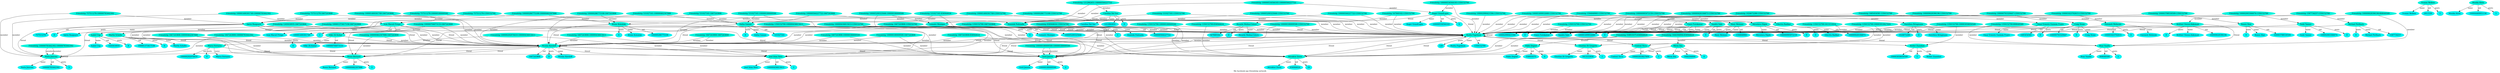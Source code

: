 digraph  {
	graph [label="My facebook ego friendship network"];
	node [label="\N"];
	"Rozita Fogelman"	 [color="#02F3DD",
		style=filled];
	"Rozita Fogelman" -> "Rozita Fogelman"	 [label=friend];
	14922	 [color="#02F3F1",
		label="Rozita Fogelman",
		style=filled];
	"Rozita Fogelman" -> 14922	 [label=name];
	14923	 [color="#02F3F1",
		label=1350152700,
		style=filled];
	"Rozita Fogelman" -> 14923	 [label=uid];
	14924	 [color="#02F3F1",
		label=129,
		style=filled];
	"Rozita Fogelman" -> 14924	 [label=posts];
	"Attraktor Zeros"	 [color="#02F3DD",
		style=filled];
	"Rozita Fogelman" -> "Attraktor Zeros"	 [label=friend];
	"Giustino Di Gregorio"	 [color="#02F3DD",
		style=filled];
	"Rozita Fogelman" -> "Giustino Di Gregorio"	 [label=friend];
	"Nicolas Koroloff"	 [color="#02F3DD",
		style=filled];
	"Rozita Fogelman" -> "Nicolas Koroloff"	 [label=friend];
	"José Irion Neto"	 [color="#02F3DD",
		style=filled];
	"Rozita Fogelman" -> "José Irion Neto"	 [label=friend];
	"Boaz Vaadia"	 [color="#02F3DD",
		style=filled];
	"Rozita Fogelman" -> "Boaz Vaadia"	 [label=friend];
	"Gerd Jansen"	 [color="#02F3DD",
		style=filled];
	"Rozita Fogelman" -> "Gerd Jansen"	 [label=friend];
	"Contest Yicca"	 [color="#02F3DD",
		style=filled];
	"Rozita Fogelman" -> "Contest Yicca"	 [label=friend];
	"Atelier Zaandam"	 [color="#02F3DD",
		style=filled];
	"Rozita Fogelman" -> "Atelier Zaandam"	 [label=friend];
	"Søren Raagaard"	 [color="#02F3DD",
		style=filled];
	"Søren Raagaard" -> "Rozita Fogelman"	 [label=friend];
	14925	 [color="#02F3F1",
		label="Søren Raagaard",
		style=filled];
	"Søren Raagaard" -> 14925	 [label=name];
	14926	 [color="#02F3F1",
		label=757511278,
		style=filled];
	"Søren Raagaard" -> 14926	 [label=uid];
	14927	 [color="#02F3F1",
		label=0,
		style=filled];
	"Søren Raagaard" -> 14927	 [label=posts];
	"Nuria Juncosa"	 [color="#02F3DD",
		style=filled];
	"Søren Raagaard" -> "Nuria Juncosa"	 [label=friend];
	"Søren Raagaard" -> "Nicolas Koroloff"	 [label=friend];
	"Søren Raagaard" -> "Gerd Jansen"	 [label=friend];
	"Bröther Owusu-Ankomah"	 [color="#02F3DD",
		style=filled];
	"Bröther Owusu-Ankomah" -> "Rozita Fogelman"	 [label=friend];
	14928	 [color="#02F3F1",
		label="Bröther Owusu-Ankomah",
		style=filled];
	"Bröther Owusu-Ankomah" -> 14928	 [label=name];
	14929	 [color="#02F3F1",
		label=100000628396196,
		style=filled];
	"Bröther Owusu-Ankomah" -> 14929	 [label=uid];
	14930	 [color="#02F3F1",
		label=0,
		style=filled];
	"Bröther Owusu-Ankomah" -> 14930	 [label=posts];
	"Bröther Owusu-Ankomah" -> "Boaz Vaadia"	 [label=friend];
	"Dorothea Bringmann"	 [color="#02F3DD",
		style=filled];
	"Dorothea Bringmann" -> "Rozita Fogelman"	 [label=friend];
	14931	 [color="#02F3F1",
		label="Dorothea Bringmann",
		style=filled];
	"Dorothea Bringmann" -> 14931	 [label=name];
	14932	 [color="#02F3F1",
		label=1024672280,
		style=filled];
	"Dorothea Bringmann" -> 14932	 [label=uid];
	14933	 [color="#02F3F1",
		label=0,
		style=filled];
	"Dorothea Bringmann" -> 14933	 [label=posts];
	"Mary Meixner"	 [color="#02F3DD",
		style=filled];
	"Mary Meixner" -> "Rozita Fogelman"	 [label=friend];
	14934	 [color="#02F3F1",
		label="Mary Meixner",
		style=filled];
	"Mary Meixner" -> 14934	 [label=name];
	14935	 [color="#02F3F1",
		label=1594848983,
		style=filled];
	"Mary Meixner" -> 14935	 [label=uid];
	14936	 [color="#02F3F1",
		label=0,
		style=filled];
	"Mary Meixner" -> 14936	 [label=posts];
	"Lemaire Monique"	 [color="#02F3DD",
		style=filled];
	"Lemaire Monique" -> "Rozita Fogelman"	 [label=friend];
	14937	 [color="#02F3F1",
		label="Lemaire Monique",
		style=filled];
	"Lemaire Monique" -> 14937	 [label=name];
	14938	 [color="#02F3F1",
		label=100005200325646,
		style=filled];
	"Lemaire Monique" -> 14938	 [label=uid];
	14939	 [color="#02F3F1",
		label=0,
		style=filled];
	"Lemaire Monique" -> 14939	 [label=posts];
	"Lemaire Monique" -> "Gerd Jansen"	 [label=friend];
	"Omar Ernesto Guzmán Fraire"	 [color="#02F3DD",
		style=filled];
	"Omar Ernesto Guzmán Fraire" -> "Rozita Fogelman"	 [label=friend];
	14940	 [color="#02F3F1",
		label="Omar Ernesto Guzmán Fraire",
		style=filled];
	"Omar Ernesto Guzmán Fraire" -> 14940	 [label=name];
	14941	 [color="#02F3F1",
		label=1685454581,
		style=filled];
	"Omar Ernesto Guzmán Fraire" -> 14941	 [label=uid];
	14942	 [color="#02F3F1",
		label=0,
		style=filled];
	"Omar Ernesto Guzmán Fraire" -> 14942	 [label=posts];
	"Roger GrandLapin"	 [color="#02F3DD",
		style=filled];
	"Roger GrandLapin" -> "Rozita Fogelman"	 [label=friend];
	14943	 [color="#02F3F1",
		label="Roger GrandLapin",
		style=filled];
	"Roger GrandLapin" -> 14943	 [label=name];
	14944	 [color="#02F3F1",
		label=100000534564183,
		style=filled];
	"Roger GrandLapin" -> 14944	 [label=uid];
	14945	 [color="#02F3F1",
		label=0,
		style=filled];
	"Roger GrandLapin" -> 14945	 [label=posts];
	"Dominik Podsiadly"	 [color="#02F3DD",
		style=filled];
	"Roger GrandLapin" -> "Dominik Podsiadly"	 [label=friend];
	"Iván Macuil Priego"	 [color="#02F3DD",
		style=filled];
	"Iván Macuil Priego" -> "Rozita Fogelman"	 [label=friend];
	14946	 [color="#02F3F1",
		label="Iván Macuil Priego",
		style=filled];
	"Iván Macuil Priego" -> 14946	 [label=name];
	14947	 [color="#02F3F1",
		label=100001400301749,
		style=filled];
	"Iván Macuil Priego" -> 14947	 [label=uid];
	14948	 [color="#02F3F1",
		label=1,
		style=filled];
	"Iván Macuil Priego" -> 14948	 [label=posts];
	"Iván Macuil Priego" -> "Nuria Juncosa"	 [label=friend];
	"Iván Macuil Priego" -> "Nicolas Koroloff"	 [label=friend];
	"Ricardo Molina-Cotero"	 [color="#02F3DD",
		style=filled];
	"Ricardo Molina-Cotero" -> "Rozita Fogelman"	 [label=friend];
	14949	 [color="#02F3F1",
		label="Ricardo Molina-Cotero",
		style=filled];
	"Ricardo Molina-Cotero" -> 14949	 [label=name];
	14950	 [color="#02F3F1",
		label=547840162,
		style=filled];
	"Ricardo Molina-Cotero" -> 14950	 [label=uid];
	14951	 [color="#02F3F1",
		label=0,
		style=filled];
	"Ricardo Molina-Cotero" -> 14951	 [label=posts];
	"Attraktor Zeros" -> "Rozita Fogelman"	 [label=friend];
	14952	 [color="#02F3F1",
		label="Attraktor Zeros",
		style=filled];
	"Attraktor Zeros" -> 14952	 [label=name];
	14953	 [color="#02F3F1",
		label=836944624,
		style=filled];
	"Attraktor Zeros" -> 14953	 [label=uid];
	14954	 [color="#02F3F1",
		label=19,
		style=filled];
	"Attraktor Zeros" -> 14954	 [label=posts];
	"Emes Furukawar"	 [color="#02F3DD",
		style=filled];
	"Emes Furukawar" -> "Rozita Fogelman"	 [label=friend];
	14955	 [color="#02F3F1",
		label="Emes Furukawar",
		style=filled];
	"Emes Furukawar" -> 14955	 [label=name];
	14956	 [color="#02F3F1",
		label=100002990421594,
		style=filled];
	"Emes Furukawar" -> 14956	 [label=uid];
	14957	 [color="#02F3F1",
		label=0,
		style=filled];
	"Emes Furukawar" -> 14957	 [label=posts];
	"Pablo Degraf"	 [color="#02F3DD",
		style=filled];
	"Pablo Degraf" -> "Attraktor Zeros"	 [label=friend];
	14958	 [color="#02F3F1",
		label="Pablo Degraf",
		style=filled];
	"Pablo Degraf" -> 14958	 [label=name];
	14959	 [color="#02F3F1",
		label=558919375,
		style=filled];
	"Pablo Degraf" -> 14959	 [label=uid];
	14960	 [color="#02F3F1",
		label=0,
		style=filled];
	"Pablo Degraf" -> 14960	 [label=posts];
	"Miron Ǝǝʇ"	 [color="#02F3DD",
		style=filled];
	"Miron Ǝǝʇ" -> "Attraktor Zeros"	 [label=friend];
	14961	 [color="#02F3F1",
		label="Miron Ǝǝʇ",
		style=filled];
	"Miron Ǝǝʇ" -> 14961	 [label=name];
	14962	 [color="#02F3F1",
		label=1644394904,
		style=filled];
	"Miron Ǝǝʇ" -> 14962	 [label=uid];
	14963	 [color="#02F3F1",
		label=0,
		style=filled];
	"Miron Ǝǝʇ" -> 14963	 [label=posts];
	"Nuria Juncosa" -> "Nuria Juncosa"	 [label=friend];
	14964	 [color="#02F3F1",
		label="Nuria Juncosa",
		style=filled];
	"Nuria Juncosa" -> 14964	 [label=name];
	14965	 [color="#02F3F1",
		label=100000783442302,
		style=filled];
	"Nuria Juncosa" -> 14965	 [label=uid];
	14966	 [color="#02F3F1",
		label=3,
		style=filled];
	"Nuria Juncosa" -> 14966	 [label=posts];
	14967	 [color="#02F3F1",
		label="Giustino Di Gregorio",
		style=filled];
	"Giustino Di Gregorio" -> 14967	 [label=name];
	14968	 [color="#02F3F1",
		label=1613153934,
		style=filled];
	"Giustino Di Gregorio" -> 14968	 [label=uid];
	14969	 [color="#02F3F1",
		label=1,
		style=filled];
	"Giustino Di Gregorio" -> 14969	 [label=posts];
	"Sandro Sale"	 [color="#02F3DD",
		style=filled];
	"Sandro Sale" -> "Rozita Fogelman"	 [label=friend];
	14970	 [color="#02F3F1",
		label="Sandro Sale",
		style=filled];
	"Sandro Sale" -> 14970	 [label=name];
	14971	 [color="#02F3F1",
		label=100001499932680,
		style=filled];
	"Sandro Sale" -> 14971	 [label=uid];
	14972	 [color="#02F3F1",
		label=0,
		style=filled];
	"Sandro Sale" -> 14972	 [label=posts];
	"Nicolas Koroloff" -> "Rozita Fogelman"	 [label=friend];
	"Nicolas Koroloff" -> "Attraktor Zeros"	 [label=friend];
	"Nicolas Koroloff" -> "Nuria Juncosa"	 [label=friend];
	"Nicolas Koroloff" -> "Nicolas Koroloff"	 [label=friend];
	14973	 [color="#02F3F1",
		label="Nicolas Koroloff",
		style=filled];
	"Nicolas Koroloff" -> 14973	 [label=name];
	14974	 [color="#02F3F1",
		label=1667243808,
		style=filled];
	"Nicolas Koroloff" -> 14974	 [label=uid];
	14975	 [color="#02F3F1",
		label=9,
		style=filled];
	"Nicolas Koroloff" -> 14975	 [label=posts];
	"Nicolas Koroloff" -> "José Irion Neto"	 [label=friend];
	"Rosso Bernard"	 [color="#02F3DD",
		style=filled];
	"Nicolas Koroloff" -> "Rosso Bernard"	 [label=friend];
	"Nicolas Koroloff" -> "Gerd Jansen"	 [label=friend];
	"José Irion Neto" -> "Rozita Fogelman"	 [label=friend];
	14976	 [color="#02F3F1",
		label="José Irion Neto",
		style=filled];
	"José Irion Neto" -> 14976	 [label=name];
	14977	 [color="#02F3F1",
		label=100000436815613,
		style=filled];
	"José Irion Neto" -> 14977	 [label=uid];
	14978	 [color="#02F3F1",
		label=1,
		style=filled];
	"José Irion Neto" -> 14978	 [label=posts];
	"Marco Ferrazza"	 [color="#02F3DD",
		style=filled];
	"Marco Ferrazza" -> "José Irion Neto"	 [label=friend];
	14979	 [color="#02F3F1",
		label="Marco Ferrazza",
		style=filled];
	"Marco Ferrazza" -> 14979	 [label=name];
	14980	 [color="#02F3F1",
		label=100000292976410,
		style=filled];
	"Marco Ferrazza" -> 14980	 [label=uid];
	14981	 [color="#02F3F1",
		label=0,
		style=filled];
	"Marco Ferrazza" -> 14981	 [label=posts];
	"Bruno Kowalski"	 [color="#02F3DD",
		style=filled];
	"Bruno Kowalski" -> "Rozita Fogelman"	 [label=friend];
	"Bruno Kowalski" -> "Nicolas Koroloff"	 [label=friend];
	14982	 [color="#02F3F1",
		label="Bruno Kowalski",
		style=filled];
	"Bruno Kowalski" -> 14982	 [label=name];
	14983	 [color="#02F3F1",
		label=100000286775108,
		style=filled];
	"Bruno Kowalski" -> 14983	 [label=uid];
	14984	 [color="#02F3F1",
		label=0,
		style=filled];
	"Bruno Kowalski" -> 14984	 [label=posts];
	"Bruno Kowalski" -> "Rosso Bernard"	 [label=friend];
	"Rosso Bernard" -> "Nicolas Koroloff"	 [label=friend];
	14985	 [color="#02F3F1",
		label="Rosso Bernard",
		style=filled];
	"Rosso Bernard" -> 14985	 [label=name];
	14986	 [color="#02F3F1",
		label=100000462307888,
		style=filled];
	"Rosso Bernard" -> 14986	 [label=uid];
	14987	 [color="#02F3F1",
		label=3,
		style=filled];
	"Rosso Bernard" -> 14987	 [label=posts];
	"Miroslava Hájek"	 [color="#02F3DD",
		style=filled];
	"Miroslava Hájek" -> "Rozita Fogelman"	 [label=friend];
	14988	 [color="#02F3F1",
		label="Miroslava Hájek",
		style=filled];
	"Miroslava Hájek" -> 14988	 [label=name];
	14989	 [color="#02F3F1",
		label=100000995972159,
		style=filled];
	"Miroslava Hájek" -> 14989	 [label=uid];
	14990	 [color="#02F3F1",
		label=0,
		style=filled];
	"Miroslava Hájek" -> 14990	 [label=posts];
	"Craig Stone"	 [color="#02F3DD",
		style=filled];
	"Craig Stone" -> "Rozita Fogelman"	 [label=friend];
	14991	 [color="#02F3F1",
		label="Craig Stone",
		style=filled];
	"Craig Stone" -> 14991	 [label=name];
	14992	 [color="#02F3F1",
		label=100000793329447,
		style=filled];
	"Craig Stone" -> 14992	 [label=uid];
	14993	 [color="#02F3F1",
		label=0,
		style=filled];
	"Craig Stone" -> 14993	 [label=posts];
	"Ronen Shai"	 [color="#02F3DD",
		style=filled];
	"Ronen Shai" -> "Rozita Fogelman"	 [label=friend];
	14994	 [color="#02F3F1",
		label="Ronen Shai",
		style=filled];
	"Ronen Shai" -> 14994	 [label=name];
	14995	 [color="#02F3F1",
		label=100003788530509,
		style=filled];
	"Ronen Shai" -> 14995	 [label=uid];
	14996	 [color="#02F3F1",
		label=0,
		style=filled];
	"Ronen Shai" -> 14996	 [label=posts];
	"Dominik Podsiadly" -> "Rozita Fogelman"	 [label=friend];
	"Dominik Podsiadly" -> "Nicolas Koroloff"	 [label=friend];
	14997	 [color="#02F3F1",
		label="Dominik Podsiadly",
		style=filled];
	"Dominik Podsiadly" -> 14997	 [label=name];
	14998	 [color="#02F3F1",
		label=100000564227722,
		style=filled];
	"Dominik Podsiadly" -> 14998	 [label=uid];
	14999	 [color="#02F3F1",
		label=1,
		style=filled];
	"Dominik Podsiadly" -> 14999	 [label=posts];
	15000	 [color="#02F3F1",
		label="Boaz Vaadia",
		style=filled];
	"Boaz Vaadia" -> 15000	 [label=name];
	15001	 [color="#02F3F1",
		label=808049589,
		style=filled];
	"Boaz Vaadia" -> 15001	 [label=uid];
	15002	 [color="#02F3F1",
		label=1,
		style=filled];
	"Boaz Vaadia" -> 15002	 [label=posts];
	"Dafna Ganani"	 [color="#02F3DD",
		style=filled];
	"Dafna Ganani" -> "Rozita Fogelman"	 [label=friend];
	"Dafna Ganani" -> "Attraktor Zeros"	 [label=friend];
	"Dafna Ganani" -> "Nicolas Koroloff"	 [label=friend];
	"Dafna Ganani" -> "Rosso Bernard"	 [label=friend];
	15003	 [color="#02F3F1",
		label="Dafna Ganani",
		style=filled];
	"Dafna Ganani" -> 15003	 [label=name];
	15004	 [color="#02F3F1",
		label=531027161,
		style=filled];
	"Dafna Ganani" -> 15004	 [label=uid];
	15005	 [color="#02F3F1",
		label=0,
		style=filled];
	"Dafna Ganani" -> 15005	 [label=posts];
	"Dafna Ganani" -> "Gerd Jansen"	 [label=friend];
	"Martin Scholte"	 [color="#02F3DD",
		style=filled];
	"Martin Scholte" -> "Nicolas Koroloff"	 [label=friend];
	15006	 [color="#02F3F1",
		label="Martin Scholte",
		style=filled];
	"Martin Scholte" -> 15006	 [label=name];
	15007	 [color="#02F3F1",
		label=100001373417158,
		style=filled];
	"Martin Scholte" -> 15007	 [label=uid];
	15008	 [color="#02F3F1",
		label=0,
		style=filled];
	"Martin Scholte" -> 15008	 [label=posts];
	"Gerd Jansen" -> "Rozita Fogelman"	 [label=friend];
	"Gerd Jansen" -> "Nicolas Koroloff"	 [label=friend];
	"Gerd Jansen" -> "Gerd Jansen"	 [label=friend];
	15009	 [color="#02F3F1",
		label="Gerd Jansen",
		style=filled];
	"Gerd Jansen" -> 15009	 [label=name];
	15010	 [color="#02F3F1",
		label=100000180009500,
		style=filled];
	"Gerd Jansen" -> 15010	 [label=uid];
	15011	 [color="#02F3F1",
		label=2,
		style=filled];
	"Gerd Jansen" -> 15011	 [label=posts];
	"Ellectra Radikal"	 [color="#02F3DD",
		style=filled];
	"Ellectra Radikal" -> "Rozita Fogelman"	 [label=friend];
	15012	 [color="#02F3F1",
		label="Ellectra Radikal",
		style=filled];
	"Ellectra Radikal" -> 15012	 [label=name];
	15013	 [color="#02F3F1",
		label=100000426184873,
		style=filled];
	"Ellectra Radikal" -> 15013	 [label=uid];
	15014	 [color="#02F3F1",
		label=0,
		style=filled];
	"Ellectra Radikal" -> 15014	 [label=posts];
	15015	 [color="#02F3F1",
		label="Contest Yicca",
		style=filled];
	"Contest Yicca" -> 15015	 [label=name];
	15016	 [color="#02F3F1",
		label=100003910827604,
		style=filled];
	"Contest Yicca" -> 15016	 [label=uid];
	15017	 [color="#02F3F1",
		label=1,
		style=filled];
	"Contest Yicca" -> 15017	 [label=posts];
	"Fatemeh Mofarahi"	 [color="#02F3DD",
		style=filled];
	"Fatemeh Mofarahi" -> "Rozita Fogelman"	 [label=friend];
	15018	 [color="#02F3F1",
		label="Fatemeh Mofarahi",
		style=filled];
	"Fatemeh Mofarahi" -> 15018	 [label=name];
	15019	 [color="#02F3F1",
		label=100001623702615,
		style=filled];
	"Fatemeh Mofarahi" -> 15019	 [label=uid];
	15020	 [color="#02F3F1",
		label=0,
		style=filled];
	"Fatemeh Mofarahi" -> 15020	 [label=posts];
	"Yvonne Welbon"	 [color="#02F3DD",
		style=filled];
	15021	 [color="#02F3F1",
		label="Yvonne Welbon",
		style=filled];
	"Yvonne Welbon" -> 15021	 [label=name];
	15022	 [color="#02F3F1",
		label=2911539,
		style=filled];
	"Yvonne Welbon" -> 15022	 [label=uid];
	15023	 [color="#02F3F1",
		label=1,
		style=filled];
	"Yvonne Welbon" -> 15023	 [label=posts];
	"Isabel Ceg"	 [color="#02F3DD",
		style=filled];
	"Isabel Ceg" -> "Nicolas Koroloff"	 [label=friend];
	15024	 [color="#02F3F1",
		label="Isabel Ceg",
		style=filled];
	"Isabel Ceg" -> 15024	 [label=name];
	15025	 [color="#02F3F1",
		label=1245616935,
		style=filled];
	"Isabel Ceg" -> 15025	 [label=uid];
	15026	 [color="#02F3F1",
		label=0,
		style=filled];
	"Isabel Ceg" -> 15026	 [label=posts];
	"Toshi Tanner"	 [color="#02F3DD",
		style=filled];
	"Toshi Tanner" -> "Rozita Fogelman"	 [label=friend];
	15027	 [color="#02F3F1",
		label="Toshi Tanner",
		style=filled];
	"Toshi Tanner" -> 15027	 [label=name];
	15028	 [color="#02F3F1",
		label=100002003366074,
		style=filled];
	"Toshi Tanner" -> 15028	 [label=uid];
	15029	 [color="#02F3F1",
		label=0,
		style=filled];
	"Toshi Tanner" -> 15029	 [label=posts];
	15030	 [color="#02F3F1",
		label="Atelier Zaandam",
		style=filled];
	"Atelier Zaandam" -> 15030	 [label=name];
	15031	 [color="#02F3F1",
		label=100003058050549,
		style=filled];
	"Atelier Zaandam" -> 15031	 [label=uid];
	15032	 [color="#02F3F1",
		label=1,
		style=filled];
	"Atelier Zaandam" -> 15032	 [label=posts];
	"Monika Klein"	 [color="#02F3DD",
		style=filled];
	15033	 [color="#02F3F1",
		label="Monika Klein",
		style=filled];
	"Monika Klein" -> 15033	 [label=name];
	15034	 [color="#02F3F1",
		label=100004469951130,
		style=filled];
	"Monika Klein" -> 15034	 [label=uid];
	15035	 [color="#02F3F1",
		label=1,
		style=filled];
	"Monika Klein" -> 15035	 [label=posts];
	"Carolina Del Sur"	 [color="#02F3DD",
		style=filled];
	"Carolina Del Sur" -> "Dominik Podsiadly"	 [label=friend];
	15036	 [color="#02F3F1",
		label="Carolina Del Sur",
		style=filled];
	"Carolina Del Sur" -> 15036	 [label=name];
	15037	 [color="#02F3F1",
		label=1212962651,
		style=filled];
	"Carolina Del Sur" -> 15037	 [label=uid];
	15038	 [color="#02F3F1",
		label=0,
		style=filled];
	"Carolina Del Sur" -> 15038	 [label=posts];
	"Michael Perlbach"	 [color="#02F3DD",
		style=filled];
	"Michael Perlbach" -> "Rozita Fogelman"	 [label=friend];
	15039	 [color="#02F3F1",
		label="Michael Perlbach",
		style=filled];
	"Michael Perlbach" -> 15039	 [label=name];
	15040	 [color="#02F3F1",
		label=1587734257,
		style=filled];
	"Michael Perlbach" -> 15040	 [label=uid];
	15041	 [color="#02F3F1",
		label=0,
		style=filled];
	"Michael Perlbach" -> 15041	 [label=posts];
	"Silke Zil Kuhar"	 [color="#02F3DD",
		style=filled];
	"Silke Zil Kuhar" -> "Nicolas Koroloff"	 [label=friend];
	15042	 [color="#02F3F1",
		label="Silke Zil Kuhar",
		style=filled];
	"Silke Zil Kuhar" -> 15042	 [label=name];
	15043	 [color="#02F3F1",
		label=100000704073133,
		style=filled];
	"Silke Zil Kuhar" -> 15043	 [label=uid];
	15044	 [color="#02F3F1",
		label=0,
		style=filled];
	"Silke Zil Kuhar" -> 15044	 [label=posts];
	"Friendship 757511278-1350152700"	 [color="#02F3DD",
		style=filled];
	"Friendship 757511278-1350152700" -> "Rozita Fogelman"	 [label=member];
	"Friendship 757511278-1350152700" -> "Søren Raagaard"	 [label=member];
	"Friendship 100000628396196-1350152700"	 [color="#02F3DD",
		style=filled];
	"Friendship 100000628396196-1350152700" -> "Rozita Fogelman"	 [label=member];
	"Friendship 100000628396196-1350152700" -> "Bröther Owusu-Ankomah"	 [label=member];
	"Friendship 1024672280-1350152700"	 [color="#02F3DD",
		style=filled];
	"Friendship 1024672280-1350152700" -> "Rozita Fogelman"	 [label=member];
	"Friendship 1024672280-1350152700" -> "Dorothea Bringmann"	 [label=member];
	"Friendship 1594848983-1350152700"	 [color="#02F3DD",
		style=filled];
	"Friendship 1594848983-1350152700" -> "Rozita Fogelman"	 [label=member];
	"Friendship 1594848983-1350152700" -> "Mary Meixner"	 [label=member];
	"Friendship 100005200325646-1350152700"	 [color="#02F3DD",
		style=filled];
	"Friendship 100005200325646-1350152700" -> "Rozita Fogelman"	 [label=member];
	"Friendship 100005200325646-1350152700" -> "Lemaire Monique"	 [label=member];
	"Friendship 1685454581-1350152700"	 [color="#02F3DD",
		style=filled];
	"Friendship 1685454581-1350152700" -> "Rozita Fogelman"	 [label=member];
	"Friendship 1685454581-1350152700" -> "Omar Ernesto Guzmán Fraire"	 [label=member];
	"Friendship 1350152700-1350152700"	 [color="#02F3DD",
		style=filled];
	"Friendship 1350152700-1350152700" -> "Rozita Fogelman"	 [label=member];
	"Friendship 1350152700-1350152700" -> "Rozita Fogelman"	 [label=member];
	"Friendship 100000534564183-1350152700"	 [color="#02F3DD",
		style=filled];
	"Friendship 100000534564183-1350152700" -> "Rozita Fogelman"	 [label=member];
	"Friendship 100000534564183-1350152700" -> "Roger GrandLapin"	 [label=member];
	"Friendship 100001400301749-1350152700"	 [color="#02F3DD",
		style=filled];
	"Friendship 100001400301749-1350152700" -> "Rozita Fogelman"	 [label=member];
	"Friendship 100001400301749-1350152700" -> "Iván Macuil Priego"	 [label=member];
	"Friendship 547840162-1350152700"	 [color="#02F3DD",
		style=filled];
	"Friendship 547840162-1350152700" -> "Rozita Fogelman"	 [label=member];
	"Friendship 547840162-1350152700" -> "Ricardo Molina-Cotero"	 [label=member];
	"Friendship 1350152700-836944624"	 [color="#02F3DD",
		style=filled];
	"Friendship 1350152700-836944624" -> "Rozita Fogelman"	 [label=member];
	"Friendship 1350152700-836944624" -> "Attraktor Zeros"	 [label=member];
	"Friendship 836944624-1350152700"	 [color="#02F3DD",
		style=filled];
	"Friendship 836944624-1350152700" -> "Rozita Fogelman"	 [label=member];
	"Friendship 836944624-1350152700" -> "Attraktor Zeros"	 [label=member];
	"Friendship 100002990421594-1350152700"	 [color="#02F3DD",
		style=filled];
	"Friendship 100002990421594-1350152700" -> "Rozita Fogelman"	 [label=member];
	"Friendship 100002990421594-1350152700" -> "Emes Furukawar"	 [label=member];
	"Friendship 558919375-836944624"	 [color="#02F3DD",
		style=filled];
	"Friendship 558919375-836944624" -> "Attraktor Zeros"	 [label=member];
	"Friendship 558919375-836944624" -> "Pablo Degraf"	 [label=member];
	"Friendship 1644394904-836944624"	 [color="#02F3DD",
		style=filled];
	"Friendship 1644394904-836944624" -> "Attraktor Zeros"	 [label=member];
	"Friendship 1644394904-836944624" -> "Miron Ǝǝʇ"	 [label=member];
	"Friendship 757511278-100000783442302"	 [color="#02F3DD",
		style=filled];
	"Friendship 757511278-100000783442302" -> "Søren Raagaard"	 [label=member];
	"Friendship 757511278-100000783442302" -> "Nuria Juncosa"	 [label=member];
	"Friendship 1350152700-1613153934"	 [color="#02F3DD",
		style=filled];
	"Friendship 1350152700-1613153934" -> "Rozita Fogelman"	 [label=member];
	"Friendship 1350152700-1613153934" -> "Giustino Di Gregorio"	 [label=member];
	"Friendship 100001499932680-1350152700"	 [color="#02F3DD",
		style=filled];
	"Friendship 100001499932680-1350152700" -> "Rozita Fogelman"	 [label=member];
	"Friendship 100001499932680-1350152700" -> "Sandro Sale"	 [label=member];
	"Friendship 757511278-1667243808"	 [color="#02F3DD",
		style=filled];
	"Friendship 757511278-1667243808" -> "Søren Raagaard"	 [label=member];
	"Friendship 757511278-1667243808" -> "Nicolas Koroloff"	 [label=member];
	"Friendship 1667243808-1667243808"	 [color="#02F3DD",
		style=filled];
	"Friendship 1667243808-1667243808" -> "Nicolas Koroloff"	 [label=member];
	"Friendship 1667243808-1667243808" -> "Nicolas Koroloff"	 [label=member];
	"Friendship 1350152700-100000436815613"	 [color="#02F3DD",
		style=filled];
	"Friendship 1350152700-100000436815613" -> "Rozita Fogelman"	 [label=member];
	"Friendship 1350152700-100000436815613" -> "José Irion Neto"	 [label=member];
	"Friendship 100000292976410-100000436815613"	 [color="#02F3DD",
		style=filled];
	"Friendship 100000292976410-100000436815613" -> "José Irion Neto"	 [label=member];
	"Friendship 100000292976410-100000436815613" -> "Marco Ferrazza"	 [label=member];
	"Friendship 1667243808-100000436815613"	 [color="#02F3DD",
		style=filled];
	"Friendship 1667243808-100000436815613" -> "Nicolas Koroloff"	 [label=member];
	"Friendship 1667243808-100000436815613" -> "José Irion Neto"	 [label=member];
	"Friendship 1667243808-1350152700"	 [color="#02F3DD",
		style=filled];
	"Friendship 1667243808-1350152700" -> "Rozita Fogelman"	 [label=member];
	"Friendship 1667243808-1350152700" -> "Nicolas Koroloff"	 [label=member];
	"Friendship 100000286775108-1350152700"	 [color="#02F3DD",
		style=filled];
	"Friendship 100000286775108-1350152700" -> "Rozita Fogelman"	 [label=member];
	"Friendship 100000286775108-1350152700" -> "Bruno Kowalski"	 [label=member];
	"Friendship 100000286775108-100000462307888"	 [color="#02F3DD",
		style=filled];
	"Friendship 100000286775108-100000462307888" -> "Bruno Kowalski"	 [label=member];
	"Friendship 100000286775108-100000462307888" -> "Rosso Bernard"	 [label=member];
	"Friendship 100000995972159-1350152700"	 [color="#02F3DD",
		style=filled];
	"Friendship 100000995972159-1350152700" -> "Rozita Fogelman"	 [label=member];
	"Friendship 100000995972159-1350152700" -> "Miroslava Hájek"	 [label=member];
	"Friendship 100000793329447-1350152700"	 [color="#02F3DD",
		style=filled];
	"Friendship 100000793329447-1350152700" -> "Rozita Fogelman"	 [label=member];
	"Friendship 100000793329447-1350152700" -> "Craig Stone"	 [label=member];
	"Friendship 100003788530509-1350152700"	 [color="#02F3DD",
		style=filled];
	"Friendship 100003788530509-1350152700" -> "Rozita Fogelman"	 [label=member];
	"Friendship 100003788530509-1350152700" -> "Ronen Shai"	 [label=member];
	"Friendship 100000436815613-1350152700"	 [color="#02F3DD",
		style=filled];
	"Friendship 100000436815613-1350152700" -> "Rozita Fogelman"	 [label=member];
	"Friendship 100000436815613-1350152700" -> "José Irion Neto"	 [label=member];
	"Friendship 100000564227722-1350152700"	 [color="#02F3DD",
		style=filled];
	"Friendship 100000564227722-1350152700" -> "Rozita Fogelman"	 [label=member];
	"Friendship 100000564227722-1350152700" -> "Dominik Podsiadly"	 [label=member];
	"Friendship 1667243808-100000783442302"	 [color="#02F3DD",
		style=filled];
	"Friendship 1667243808-100000783442302" -> "Nuria Juncosa"	 [label=member];
	"Friendship 1667243808-100000783442302" -> "Nicolas Koroloff"	 [label=member];
	"Friendship 1350152700-808049589"	 [color="#02F3DD",
		style=filled];
	"Friendship 1350152700-808049589" -> "Rozita Fogelman"	 [label=member];
	"Friendship 1350152700-808049589" -> "Boaz Vaadia"	 [label=member];
	"Friendship 100000628396196-808049589"	 [color="#02F3DD",
		style=filled];
	"Friendship 100000628396196-808049589" -> "Bröther Owusu-Ankomah"	 [label=member];
	"Friendship 100000628396196-808049589" -> "Boaz Vaadia"	 [label=member];
	"Friendship 531027161-100000462307888"	 [color="#02F3DD",
		style=filled];
	"Friendship 531027161-100000462307888" -> "Rosso Bernard"	 [label=member];
	"Friendship 531027161-100000462307888" -> "Dafna Ganani"	 [label=member];
	"Friendship 1667243808-100000462307888"	 [color="#02F3DD",
		style=filled];
	"Friendship 1667243808-100000462307888" -> "Nicolas Koroloff"	 [label=member];
	"Friendship 1667243808-100000462307888" -> "Rosso Bernard"	 [label=member];
	"Friendship 531027161-1667243808"	 [color="#02F3DD",
		style=filled];
	"Friendship 531027161-1667243808" -> "Nicolas Koroloff"	 [label=member];
	"Friendship 531027161-1667243808" -> "Dafna Ganani"	 [label=member];
	"Friendship 100000462307888-1667243808"	 [color="#02F3DD",
		style=filled];
	"Friendship 100000462307888-1667243808" -> "Nicolas Koroloff"	 [label=member];
	"Friendship 100000462307888-1667243808" -> "Rosso Bernard"	 [label=member];
	"Friendship 100001373417158-1667243808"	 [color="#02F3DD",
		style=filled];
	"Friendship 100001373417158-1667243808" -> "Nicolas Koroloff"	 [label=member];
	"Friendship 100001373417158-1667243808" -> "Martin Scholte"	 [label=member];
	"Friendship 531027161-100000180009500"	 [color="#02F3DD",
		style=filled];
	"Friendship 531027161-100000180009500" -> "Dafna Ganani"	 [label=member];
	"Friendship 531027161-100000180009500" -> "Gerd Jansen"	 [label=member];
	"Friendship 757511278-100000180009500"	 [color="#02F3DD",
		style=filled];
	"Friendship 757511278-100000180009500" -> "Søren Raagaard"	 [label=member];
	"Friendship 757511278-100000180009500" -> "Gerd Jansen"	 [label=member];
	"Friendship 100000180009500-100000180009500"	 [color="#02F3DD",
		style=filled];
	"Friendship 100000180009500-100000180009500" -> "Gerd Jansen"	 [label=member];
	"Friendship 100000180009500-100000180009500" -> "Gerd Jansen"	 [label=member];
	"Friendship 531027161-1350152700"	 [color="#02F3DD",
		style=filled];
	"Friendship 531027161-1350152700" -> "Rozita Fogelman"	 [label=member];
	"Friendship 531027161-1350152700" -> "Dafna Ganani"	 [label=member];
	"Friendship 100000426184873-1350152700"	 [color="#02F3DD",
		style=filled];
	"Friendship 100000426184873-1350152700" -> "Rozita Fogelman"	 [label=member];
	"Friendship 100000426184873-1350152700" -> "Ellectra Radikal"	 [label=member];
	"Friendship 1350152700-1667243808"	 [color="#02F3DD",
		style=filled];
	"Friendship 1350152700-1667243808" -> "Rozita Fogelman"	 [label=member];
	"Friendship 1350152700-1667243808" -> "Nicolas Koroloff"	 [label=member];
	"Friendship 1350152700-100003910827604"	 [color="#02F3DD",
		style=filled];
	"Friendship 1350152700-100003910827604" -> "Rozita Fogelman"	 [label=member];
	"Friendship 1350152700-100003910827604" -> "Contest Yicca"	 [label=member];
	"Friendship 1350152700-100000180009500"	 [color="#02F3DD",
		style=filled];
	"Friendship 1350152700-100000180009500" -> "Rozita Fogelman"	 [label=member];
	"Friendship 1350152700-100000180009500" -> "Gerd Jansen"	 [label=member];
	"Friendship 1667243808-100000180009500"	 [color="#02F3DD",
		style=filled];
	"Friendship 1667243808-100000180009500" -> "Nicolas Koroloff"	 [label=member];
	"Friendship 1667243808-100000180009500" -> "Gerd Jansen"	 [label=member];
	"Friendship 100005200325646-100000180009500"	 [color="#02F3DD",
		style=filled];
	"Friendship 100005200325646-100000180009500" -> "Lemaire Monique"	 [label=member];
	"Friendship 100005200325646-100000180009500" -> "Gerd Jansen"	 [label=member];
	"Friendship 1667243808-836944624"	 [color="#02F3DD",
		style=filled];
	"Friendship 1667243808-836944624" -> "Attraktor Zeros"	 [label=member];
	"Friendship 1667243808-836944624" -> "Nicolas Koroloff"	 [label=member];
	"Friendship 100001623702615-1350152700"	 [color="#02F3DD",
		style=filled];
	"Friendship 100001623702615-1350152700" -> "Rozita Fogelman"	 [label=member];
	"Friendship 100001623702615-1350152700" -> "Fatemeh Mofarahi"	 [label=member];
	"Friendship 531027161-836944624"	 [color="#02F3DD",
		style=filled];
	"Friendship 531027161-836944624" -> "Attraktor Zeros"	 [label=member];
	"Friendship 531027161-836944624" -> "Dafna Ganani"	 [label=member];
	"Friendship 100000286775108-1667243808"	 [color="#02F3DD",
		style=filled];
	"Friendship 100000286775108-1667243808" -> "Nicolas Koroloff"	 [label=member];
	"Friendship 100000286775108-1667243808" -> "Bruno Kowalski"	 [label=member];
	"Friendship 1245616935-1667243808"	 [color="#02F3DD",
		style=filled];
	"Friendship 1245616935-1667243808" -> "Nicolas Koroloff"	 [label=member];
	"Friendship 1245616935-1667243808" -> "Isabel Ceg"	 [label=member];
	"Friendship 100002003366074-1350152700"	 [color="#02F3DD",
		style=filled];
	"Friendship 100002003366074-1350152700" -> "Rozita Fogelman"	 [label=member];
	"Friendship 100002003366074-1350152700" -> "Toshi Tanner"	 [label=member];
	"Friendship 1350152700-100003058050549"	 [color="#02F3DD",
		style=filled];
	"Friendship 1350152700-100003058050549" -> "Rozita Fogelman"	 [label=member];
	"Friendship 1350152700-100003058050549" -> "Atelier Zaandam"	 [label=member];
	"Friendship 100000180009500-1350152700"	 [color="#02F3DD",
		style=filled];
	"Friendship 100000180009500-1350152700" -> "Rozita Fogelman"	 [label=member];
	"Friendship 100000180009500-1350152700" -> "Gerd Jansen"	 [label=member];
	"Friendship 100001400301749-100000783442302"	 [color="#02F3DD",
		style=filled];
	"Friendship 100001400301749-100000783442302" -> "Iván Macuil Priego"	 [label=member];
	"Friendship 100001400301749-100000783442302" -> "Nuria Juncosa"	 [label=member];
	"Friendship 100000783442302-100000783442302"	 [color="#02F3DD",
		style=filled];
	"Friendship 100000783442302-100000783442302" -> "Nuria Juncosa"	 [label=member];
	"Friendship 100000783442302-100000783442302" -> "Nuria Juncosa"	 [label=member];
	"Friendship 1212962651-100000564227722"	 [color="#02F3DD",
		style=filled];
	"Friendship 1212962651-100000564227722" -> "Dominik Podsiadly"	 [label=member];
	"Friendship 1212962651-100000564227722" -> "Carolina Del Sur"	 [label=member];
	"Friendship 100000534564183-100000564227722"	 [color="#02F3DD",
		style=filled];
	"Friendship 100000534564183-100000564227722" -> "Roger GrandLapin"	 [label=member];
	"Friendship 100000534564183-100000564227722" -> "Dominik Podsiadly"	 [label=member];
	"Friendship 1587734257-1350152700"	 [color="#02F3DD",
		style=filled];
	"Friendship 1587734257-1350152700" -> "Rozita Fogelman"	 [label=member];
	"Friendship 1587734257-1350152700" -> "Michael Perlbach"	 [label=member];
	"Friendship 100000180009500-1667243808"	 [color="#02F3DD",
		style=filled];
	"Friendship 100000180009500-1667243808" -> "Nicolas Koroloff"	 [label=member];
	"Friendship 100000180009500-1667243808" -> "Gerd Jansen"	 [label=member];
	"Friendship 100001400301749-1667243808"	 [color="#02F3DD",
		style=filled];
	"Friendship 100001400301749-1667243808" -> "Iván Macuil Priego"	 [label=member];
	"Friendship 100001400301749-1667243808" -> "Nicolas Koroloff"	 [label=member];
	"Friendship 100000704073133-1667243808"	 [color="#02F3DD",
		style=filled];
	"Friendship 100000704073133-1667243808" -> "Nicolas Koroloff"	 [label=member];
	"Friendship 100000704073133-1667243808" -> "Silke Zil Kuhar"	 [label=member];
	"Friendship 100000564227722-1667243808"	 [color="#02F3DD",
		style=filled];
	"Friendship 100000564227722-1667243808" -> "Nicolas Koroloff"	 [label=member];
	"Friendship 100000564227722-1667243808" -> "Dominik Podsiadly"	 [label=member];
}
